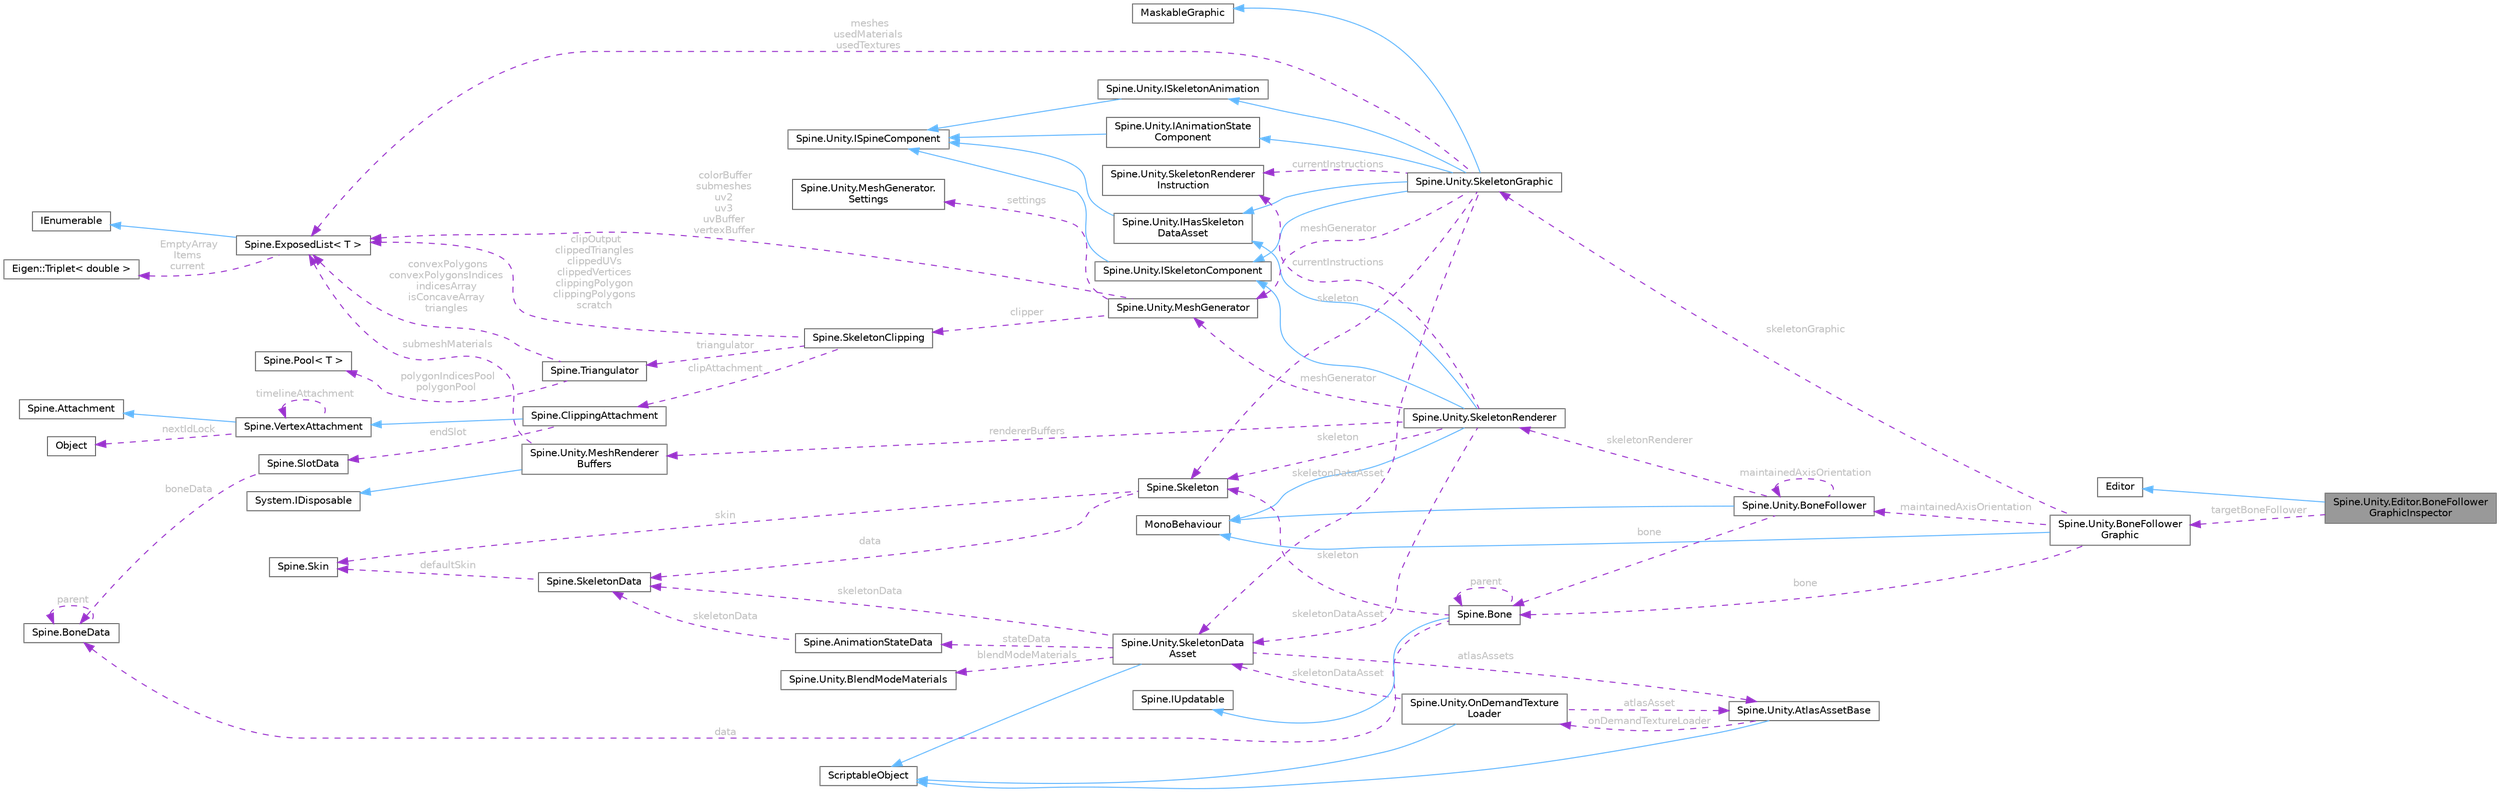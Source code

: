 digraph "Spine.Unity.Editor.BoneFollowerGraphicInspector"
{
 // LATEX_PDF_SIZE
  bgcolor="transparent";
  edge [fontname=Helvetica,fontsize=10,labelfontname=Helvetica,labelfontsize=10];
  node [fontname=Helvetica,fontsize=10,shape=box,height=0.2,width=0.4];
  rankdir="LR";
  Node1 [id="Node000001",label="Spine.Unity.Editor.BoneFollower\lGraphicInspector",height=0.2,width=0.4,color="gray40", fillcolor="grey60", style="filled", fontcolor="black",tooltip=" "];
  Node2 -> Node1 [id="edge1_Node000001_Node000002",dir="back",color="steelblue1",style="solid",tooltip=" "];
  Node2 [id="Node000002",label="Editor",height=0.2,width=0.4,color="gray40", fillcolor="white", style="filled",tooltip=" "];
  Node3 -> Node1 [id="edge2_Node000001_Node000003",dir="back",color="darkorchid3",style="dashed",tooltip=" ",label=" targetBoneFollower",fontcolor="grey" ];
  Node3 [id="Node000003",label="Spine.Unity.BoneFollower\lGraphic",height=0.2,width=0.4,color="gray40", fillcolor="white", style="filled",URL="$class_spine_1_1_unity_1_1_bone_follower_graphic.html",tooltip=" "];
  Node4 -> Node3 [id="edge3_Node000003_Node000004",dir="back",color="steelblue1",style="solid",tooltip=" "];
  Node4 [id="Node000004",label="MonoBehaviour",height=0.2,width=0.4,color="gray40", fillcolor="white", style="filled",tooltip=" "];
  Node5 -> Node3 [id="edge4_Node000003_Node000005",dir="back",color="darkorchid3",style="dashed",tooltip=" ",label=" skeletonGraphic",fontcolor="grey" ];
  Node5 [id="Node000005",label="Spine.Unity.SkeletonGraphic",height=0.2,width=0.4,color="gray40", fillcolor="white", style="filled",URL="$class_spine_1_1_unity_1_1_skeleton_graphic.html",tooltip=" "];
  Node6 -> Node5 [id="edge5_Node000005_Node000006",dir="back",color="steelblue1",style="solid",tooltip=" "];
  Node6 [id="Node000006",label="MaskableGraphic",height=0.2,width=0.4,color="gray40", fillcolor="white", style="filled",tooltip=" "];
  Node7 -> Node5 [id="edge6_Node000005_Node000007",dir="back",color="steelblue1",style="solid",tooltip=" "];
  Node7 [id="Node000007",label="Spine.Unity.ISkeletonComponent",height=0.2,width=0.4,color="gray40", fillcolor="white", style="filled",URL="$interface_spine_1_1_unity_1_1_i_skeleton_component.html",tooltip="A Spine-Unity Component that manages a Spine.Skeleton instance, instantiated from a SkeletonDataAsset..."];
  Node8 -> Node7 [id="edge7_Node000007_Node000008",dir="back",color="steelblue1",style="solid",tooltip=" "];
  Node8 [id="Node000008",label="Spine.Unity.ISpineComponent",height=0.2,width=0.4,color="gray40", fillcolor="white", style="filled",URL="$interface_spine_1_1_unity_1_1_i_spine_component.html",tooltip=" "];
  Node9 -> Node5 [id="edge8_Node000005_Node000009",dir="back",color="steelblue1",style="solid",tooltip=" "];
  Node9 [id="Node000009",label="Spine.Unity.IAnimationState\lComponent",height=0.2,width=0.4,color="gray40", fillcolor="white", style="filled",URL="$interface_spine_1_1_unity_1_1_i_animation_state_component.html",tooltip="A Spine-Unity Component that uses a Spine.AnimationState to animate its skeleton."];
  Node8 -> Node9 [id="edge9_Node000009_Node000008",dir="back",color="steelblue1",style="solid",tooltip=" "];
  Node10 -> Node5 [id="edge10_Node000005_Node000010",dir="back",color="steelblue1",style="solid",tooltip=" "];
  Node10 [id="Node000010",label="Spine.Unity.ISkeletonAnimation",height=0.2,width=0.4,color="gray40", fillcolor="white", style="filled",URL="$interface_spine_1_1_unity_1_1_i_skeleton_animation.html",tooltip="A Spine-Unity Component that animates a Skeleton but not necessarily with a Spine...."];
  Node8 -> Node10 [id="edge11_Node000010_Node000008",dir="back",color="steelblue1",style="solid",tooltip=" "];
  Node11 -> Node5 [id="edge12_Node000005_Node000011",dir="back",color="steelblue1",style="solid",tooltip=" "];
  Node11 [id="Node000011",label="Spine.Unity.IHasSkeleton\lDataAsset",height=0.2,width=0.4,color="gray40", fillcolor="white", style="filled",URL="$interface_spine_1_1_unity_1_1_i_has_skeleton_data_asset.html",tooltip="Holds a reference to a SkeletonDataAsset."];
  Node8 -> Node11 [id="edge13_Node000011_Node000008",dir="back",color="steelblue1",style="solid",tooltip=" "];
  Node12 -> Node5 [id="edge14_Node000005_Node000012",dir="back",color="darkorchid3",style="dashed",tooltip=" ",label=" skeletonDataAsset",fontcolor="grey" ];
  Node12 [id="Node000012",label="Spine.Unity.SkeletonData\lAsset",height=0.2,width=0.4,color="gray40", fillcolor="white", style="filled",URL="$class_spine_1_1_unity_1_1_skeleton_data_asset.html",tooltip=" "];
  Node13 -> Node12 [id="edge15_Node000012_Node000013",dir="back",color="steelblue1",style="solid",tooltip=" "];
  Node13 [id="Node000013",label="ScriptableObject",height=0.2,width=0.4,color="gray40", fillcolor="white", style="filled",tooltip=" "];
  Node14 -> Node12 [id="edge16_Node000012_Node000014",dir="back",color="darkorchid3",style="dashed",tooltip=" ",label=" atlasAssets",fontcolor="grey" ];
  Node14 [id="Node000014",label="Spine.Unity.AtlasAssetBase",height=0.2,width=0.4,color="gray40", fillcolor="white", style="filled",URL="$class_spine_1_1_unity_1_1_atlas_asset_base.html",tooltip=" "];
  Node13 -> Node14 [id="edge17_Node000014_Node000013",dir="back",color="steelblue1",style="solid",tooltip=" "];
  Node15 -> Node14 [id="edge18_Node000014_Node000015",dir="back",color="darkorchid3",style="dashed",tooltip=" ",label=" onDemandTextureLoader",fontcolor="grey" ];
  Node15 [id="Node000015",label="Spine.Unity.OnDemandTexture\lLoader",height=0.2,width=0.4,color="gray40", fillcolor="white", style="filled",URL="$class_spine_1_1_unity_1_1_on_demand_texture_loader.html",tooltip=" "];
  Node13 -> Node15 [id="edge19_Node000015_Node000013",dir="back",color="steelblue1",style="solid",tooltip=" "];
  Node14 -> Node15 [id="edge20_Node000015_Node000014",dir="back",color="darkorchid3",style="dashed",tooltip=" ",label=" atlasAsset",fontcolor="grey" ];
  Node12 -> Node15 [id="edge21_Node000015_Node000012",dir="back",color="darkorchid3",style="dashed",tooltip=" ",label=" skeletonDataAsset",fontcolor="grey" ];
  Node16 -> Node12 [id="edge22_Node000012_Node000016",dir="back",color="darkorchid3",style="dashed",tooltip=" ",label=" blendModeMaterials",fontcolor="grey" ];
  Node16 [id="Node000016",label="Spine.Unity.BlendModeMaterials",height=0.2,width=0.4,color="gray40", fillcolor="white", style="filled",URL="$class_spine_1_1_unity_1_1_blend_mode_materials.html",tooltip=" "];
  Node17 -> Node12 [id="edge23_Node000012_Node000017",dir="back",color="darkorchid3",style="dashed",tooltip=" ",label=" skeletonData",fontcolor="grey" ];
  Node17 [id="Node000017",label="Spine.SkeletonData",height=0.2,width=0.4,color="gray40", fillcolor="white", style="filled",URL="$class_spine_1_1_skeleton_data.html",tooltip="Stores the setup pose and all of the stateless data for a skeleton."];
  Node18 -> Node17 [id="edge24_Node000017_Node000018",dir="back",color="darkorchid3",style="dashed",tooltip=" ",label=" defaultSkin",fontcolor="grey" ];
  Node18 [id="Node000018",label="Spine.Skin",height=0.2,width=0.4,color="gray40", fillcolor="white", style="filled",URL="$class_spine_1_1_skin.html",tooltip="Stores attachments by slot index and attachment name."];
  Node19 -> Node12 [id="edge25_Node000012_Node000019",dir="back",color="darkorchid3",style="dashed",tooltip=" ",label=" stateData",fontcolor="grey" ];
  Node19 [id="Node000019",label="Spine.AnimationStateData",height=0.2,width=0.4,color="gray40", fillcolor="white", style="filled",URL="$class_spine_1_1_animation_state_data.html",tooltip="Stores mix (crossfade) durations to be applied when AnimationState animations are changed."];
  Node17 -> Node19 [id="edge26_Node000019_Node000017",dir="back",color="darkorchid3",style="dashed",tooltip=" ",label=" skeletonData",fontcolor="grey" ];
  Node20 -> Node5 [id="edge27_Node000005_Node000020",dir="back",color="darkorchid3",style="dashed",tooltip=" ",label=" skeleton",fontcolor="grey" ];
  Node20 [id="Node000020",label="Spine.Skeleton",height=0.2,width=0.4,color="gray40", fillcolor="white", style="filled",URL="$class_spine_1_1_skeleton.html",tooltip=" "];
  Node17 -> Node20 [id="edge28_Node000020_Node000017",dir="back",color="darkorchid3",style="dashed",tooltip=" ",label=" data",fontcolor="grey" ];
  Node18 -> Node20 [id="edge29_Node000020_Node000018",dir="back",color="darkorchid3",style="dashed",tooltip=" ",label=" skin",fontcolor="grey" ];
  Node21 -> Node5 [id="edge30_Node000005_Node000021",dir="back",color="darkorchid3",style="dashed",tooltip=" ",label=" meshGenerator",fontcolor="grey" ];
  Node21 [id="Node000021",label="Spine.Unity.MeshGenerator",height=0.2,width=0.4,color="gray40", fillcolor="white", style="filled",URL="$class_spine_1_1_unity_1_1_mesh_generator.html",tooltip="Holds several methods to prepare and generate a UnityEngine mesh based on a skeleton...."];
  Node22 -> Node21 [id="edge31_Node000021_Node000022",dir="back",color="darkorchid3",style="dashed",tooltip=" ",label=" settings",fontcolor="grey" ];
  Node22 [id="Node000022",label="Spine.Unity.MeshGenerator.\lSettings",height=0.2,width=0.4,color="gray40", fillcolor="white", style="filled",URL="$struct_spine_1_1_unity_1_1_mesh_generator_1_1_settings.html",tooltip=" "];
  Node23 -> Node21 [id="edge32_Node000021_Node000023",dir="back",color="darkorchid3",style="dashed",tooltip=" ",label=" colorBuffer\nsubmeshes\nuv2\nuv3\nuvBuffer\nvertexBuffer",fontcolor="grey" ];
  Node23 [id="Node000023",label="Spine.ExposedList\< T \>",height=0.2,width=0.4,color="gray40", fillcolor="white", style="filled",URL="$class_spine_1_1_exposed_list-1-g.html",tooltip=" "];
  Node24 -> Node23 [id="edge33_Node000023_Node000024",dir="back",color="steelblue1",style="solid",tooltip=" "];
  Node24 [id="Node000024",label="IEnumerable",height=0.2,width=0.4,color="gray40", fillcolor="white", style="filled",tooltip=" "];
  Node25 -> Node23 [id="edge34_Node000023_Node000025",dir="back",color="darkorchid3",style="dashed",tooltip=" ",label=" EmptyArray\nItems\ncurrent",fontcolor="grey" ];
  Node25 [id="Node000025",label="Eigen::Triplet\< double \>",height=0.2,width=0.4,color="gray40", fillcolor="white", style="filled",URL="$class_eigen_1_1_triplet.html",tooltip=" "];
  Node26 -> Node21 [id="edge35_Node000021_Node000026",dir="back",color="darkorchid3",style="dashed",tooltip=" ",label=" clipper",fontcolor="grey" ];
  Node26 [id="Node000026",label="Spine.SkeletonClipping",height=0.2,width=0.4,color="gray40", fillcolor="white", style="filled",URL="$class_spine_1_1_skeleton_clipping.html",tooltip=" "];
  Node27 -> Node26 [id="edge36_Node000026_Node000027",dir="back",color="darkorchid3",style="dashed",tooltip=" ",label=" triangulator",fontcolor="grey" ];
  Node27 [id="Node000027",label="Spine.Triangulator",height=0.2,width=0.4,color="gray40", fillcolor="white", style="filled",URL="$class_spine_1_1_triangulator.html",tooltip=" "];
  Node23 -> Node27 [id="edge37_Node000027_Node000023",dir="back",color="darkorchid3",style="dashed",tooltip=" ",label=" convexPolygons\nconvexPolygonsIndices\nindicesArray\nisConcaveArray\ntriangles",fontcolor="grey" ];
  Node28 -> Node27 [id="edge38_Node000027_Node000028",dir="back",color="darkorchid3",style="dashed",tooltip=" ",label=" polygonIndicesPool\npolygonPool",fontcolor="grey" ];
  Node28 [id="Node000028",label="Spine.Pool\< T \>",height=0.2,width=0.4,color="gray40", fillcolor="white", style="filled",URL="$class_spine_1_1_pool-1-g.html",tooltip=" "];
  Node23 -> Node26 [id="edge39_Node000026_Node000023",dir="back",color="darkorchid3",style="dashed",tooltip=" ",label=" clipOutput\nclippedTriangles\nclippedUVs\nclippedVertices\nclippingPolygon\nclippingPolygons\nscratch",fontcolor="grey" ];
  Node29 -> Node26 [id="edge40_Node000026_Node000029",dir="back",color="darkorchid3",style="dashed",tooltip=" ",label=" clipAttachment",fontcolor="grey" ];
  Node29 [id="Node000029",label="Spine.ClippingAttachment",height=0.2,width=0.4,color="gray40", fillcolor="white", style="filled",URL="$class_spine_1_1_clipping_attachment.html",tooltip=" "];
  Node30 -> Node29 [id="edge41_Node000029_Node000030",dir="back",color="steelblue1",style="solid",tooltip=" "];
  Node30 [id="Node000030",label="Spine.VertexAttachment",height=0.2,width=0.4,color="gray40", fillcolor="white", style="filled",URL="$class_spine_1_1_vertex_attachment.html",tooltip=">An attachment with vertices that are transformed by one or more bones and can be deformed by a slot'..."];
  Node31 -> Node30 [id="edge42_Node000030_Node000031",dir="back",color="steelblue1",style="solid",tooltip=" "];
  Node31 [id="Node000031",label="Spine.Attachment",height=0.2,width=0.4,color="gray40", fillcolor="white", style="filled",URL="$class_spine_1_1_attachment.html",tooltip="The base class for all attachments."];
  Node32 -> Node30 [id="edge43_Node000030_Node000032",dir="back",color="darkorchid3",style="dashed",tooltip=" ",label=" nextIdLock",fontcolor="grey" ];
  Node32 [id="Node000032",label="Object",height=0.2,width=0.4,color="gray40", fillcolor="white", style="filled",URL="$class_object.html",tooltip=" "];
  Node30 -> Node30 [id="edge44_Node000030_Node000030",dir="back",color="darkorchid3",style="dashed",tooltip=" ",label=" timelineAttachment",fontcolor="grey" ];
  Node33 -> Node29 [id="edge45_Node000029_Node000033",dir="back",color="darkorchid3",style="dashed",tooltip=" ",label=" endSlot",fontcolor="grey" ];
  Node33 [id="Node000033",label="Spine.SlotData",height=0.2,width=0.4,color="gray40", fillcolor="white", style="filled",URL="$class_spine_1_1_slot_data.html",tooltip=" "];
  Node34 -> Node33 [id="edge46_Node000033_Node000034",dir="back",color="darkorchid3",style="dashed",tooltip=" ",label=" boneData",fontcolor="grey" ];
  Node34 [id="Node000034",label="Spine.BoneData",height=0.2,width=0.4,color="gray40", fillcolor="white", style="filled",URL="$class_spine_1_1_bone_data.html",tooltip=" "];
  Node34 -> Node34 [id="edge47_Node000034_Node000034",dir="back",color="darkorchid3",style="dashed",tooltip=" ",label=" parent",fontcolor="grey" ];
  Node35 -> Node5 [id="edge48_Node000005_Node000035",dir="back",color="darkorchid3",style="dashed",tooltip=" ",label=" currentInstructions",fontcolor="grey" ];
  Node35 [id="Node000035",label="Spine.Unity.SkeletonRenderer\lInstruction",height=0.2,width=0.4,color="gray40", fillcolor="white", style="filled",URL="$class_spine_1_1_unity_1_1_skeleton_renderer_instruction.html",tooltip="Instructions used by a SkeletonRenderer to render a mesh."];
  Node23 -> Node5 [id="edge49_Node000005_Node000023",dir="back",color="darkorchid3",style="dashed",tooltip=" ",label=" meshes\nusedMaterials\nusedTextures",fontcolor="grey" ];
  Node36 -> Node3 [id="edge50_Node000003_Node000036",dir="back",color="darkorchid3",style="dashed",tooltip=" ",label=" maintainedAxisOrientation",fontcolor="grey" ];
  Node36 [id="Node000036",label="Spine.Unity.BoneFollower",height=0.2,width=0.4,color="gray40", fillcolor="white", style="filled",URL="$class_spine_1_1_unity_1_1_bone_follower.html",tooltip="Sets a GameObject's transform to match a bone on a Spine skeleton."];
  Node4 -> Node36 [id="edge51_Node000036_Node000004",dir="back",color="steelblue1",style="solid",tooltip=" "];
  Node37 -> Node36 [id="edge52_Node000036_Node000037",dir="back",color="darkorchid3",style="dashed",tooltip=" ",label=" skeletonRenderer",fontcolor="grey" ];
  Node37 [id="Node000037",label="Spine.Unity.SkeletonRenderer",height=0.2,width=0.4,color="gray40", fillcolor="white", style="filled",URL="$class_spine_1_1_unity_1_1_skeleton_renderer.html",tooltip="Base class of animated Spine skeleton components. This component manages and renders a skeleton."];
  Node4 -> Node37 [id="edge53_Node000037_Node000004",dir="back",color="steelblue1",style="solid",tooltip=" "];
  Node7 -> Node37 [id="edge54_Node000037_Node000007",dir="back",color="steelblue1",style="solid",tooltip=" "];
  Node11 -> Node37 [id="edge55_Node000037_Node000011",dir="back",color="steelblue1",style="solid",tooltip=" "];
  Node12 -> Node37 [id="edge56_Node000037_Node000012",dir="back",color="darkorchid3",style="dashed",tooltip=" ",label=" skeletonDataAsset",fontcolor="grey" ];
  Node35 -> Node37 [id="edge57_Node000037_Node000035",dir="back",color="darkorchid3",style="dashed",tooltip=" ",label=" currentInstructions",fontcolor="grey" ];
  Node21 -> Node37 [id="edge58_Node000037_Node000021",dir="back",color="darkorchid3",style="dashed",tooltip=" ",label=" meshGenerator",fontcolor="grey" ];
  Node38 -> Node37 [id="edge59_Node000037_Node000038",dir="back",color="darkorchid3",style="dashed",tooltip=" ",label=" rendererBuffers",fontcolor="grey" ];
  Node38 [id="Node000038",label="Spine.Unity.MeshRenderer\lBuffers",height=0.2,width=0.4,color="gray40", fillcolor="white", style="filled",URL="$class_spine_1_1_unity_1_1_mesh_renderer_buffers.html",tooltip="A double-buffered Mesh, and a shared material array, bundled for use by Spine components that need to..."];
  Node39 -> Node38 [id="edge60_Node000038_Node000039",dir="back",color="steelblue1",style="solid",tooltip=" "];
  Node39 [id="Node000039",label="System.IDisposable",height=0.2,width=0.4,color="gray40", fillcolor="white", style="filled",tooltip=" "];
  Node23 -> Node38 [id="edge61_Node000038_Node000023",dir="back",color="darkorchid3",style="dashed",tooltip=" ",label=" submeshMaterials",fontcolor="grey" ];
  Node20 -> Node37 [id="edge62_Node000037_Node000020",dir="back",color="darkorchid3",style="dashed",tooltip=" ",label=" skeleton",fontcolor="grey" ];
  Node36 -> Node36 [id="edge63_Node000036_Node000036",dir="back",color="darkorchid3",style="dashed",tooltip=" ",label=" maintainedAxisOrientation",fontcolor="grey" ];
  Node40 -> Node36 [id="edge64_Node000036_Node000040",dir="back",color="darkorchid3",style="dashed",tooltip=" ",label=" bone",fontcolor="grey" ];
  Node40 [id="Node000040",label="Spine.Bone",height=0.2,width=0.4,color="gray40", fillcolor="white", style="filled",URL="$class_spine_1_1_bone.html",tooltip="Stores a bone's current pose."];
  Node41 -> Node40 [id="edge65_Node000040_Node000041",dir="back",color="steelblue1",style="solid",tooltip=" "];
  Node41 [id="Node000041",label="Spine.IUpdatable",height=0.2,width=0.4,color="gray40", fillcolor="white", style="filled",URL="$interface_spine_1_1_i_updatable.html",tooltip="The interface for items updated by Skeleton.UpdateWorldTransform(Physics)."];
  Node34 -> Node40 [id="edge66_Node000040_Node000034",dir="back",color="darkorchid3",style="dashed",tooltip=" ",label=" data",fontcolor="grey" ];
  Node20 -> Node40 [id="edge67_Node000040_Node000020",dir="back",color="darkorchid3",style="dashed",tooltip=" ",label=" skeleton",fontcolor="grey" ];
  Node40 -> Node40 [id="edge68_Node000040_Node000040",dir="back",color="darkorchid3",style="dashed",tooltip=" ",label=" parent",fontcolor="grey" ];
  Node40 -> Node3 [id="edge69_Node000003_Node000040",dir="back",color="darkorchid3",style="dashed",tooltip=" ",label=" bone",fontcolor="grey" ];
}
